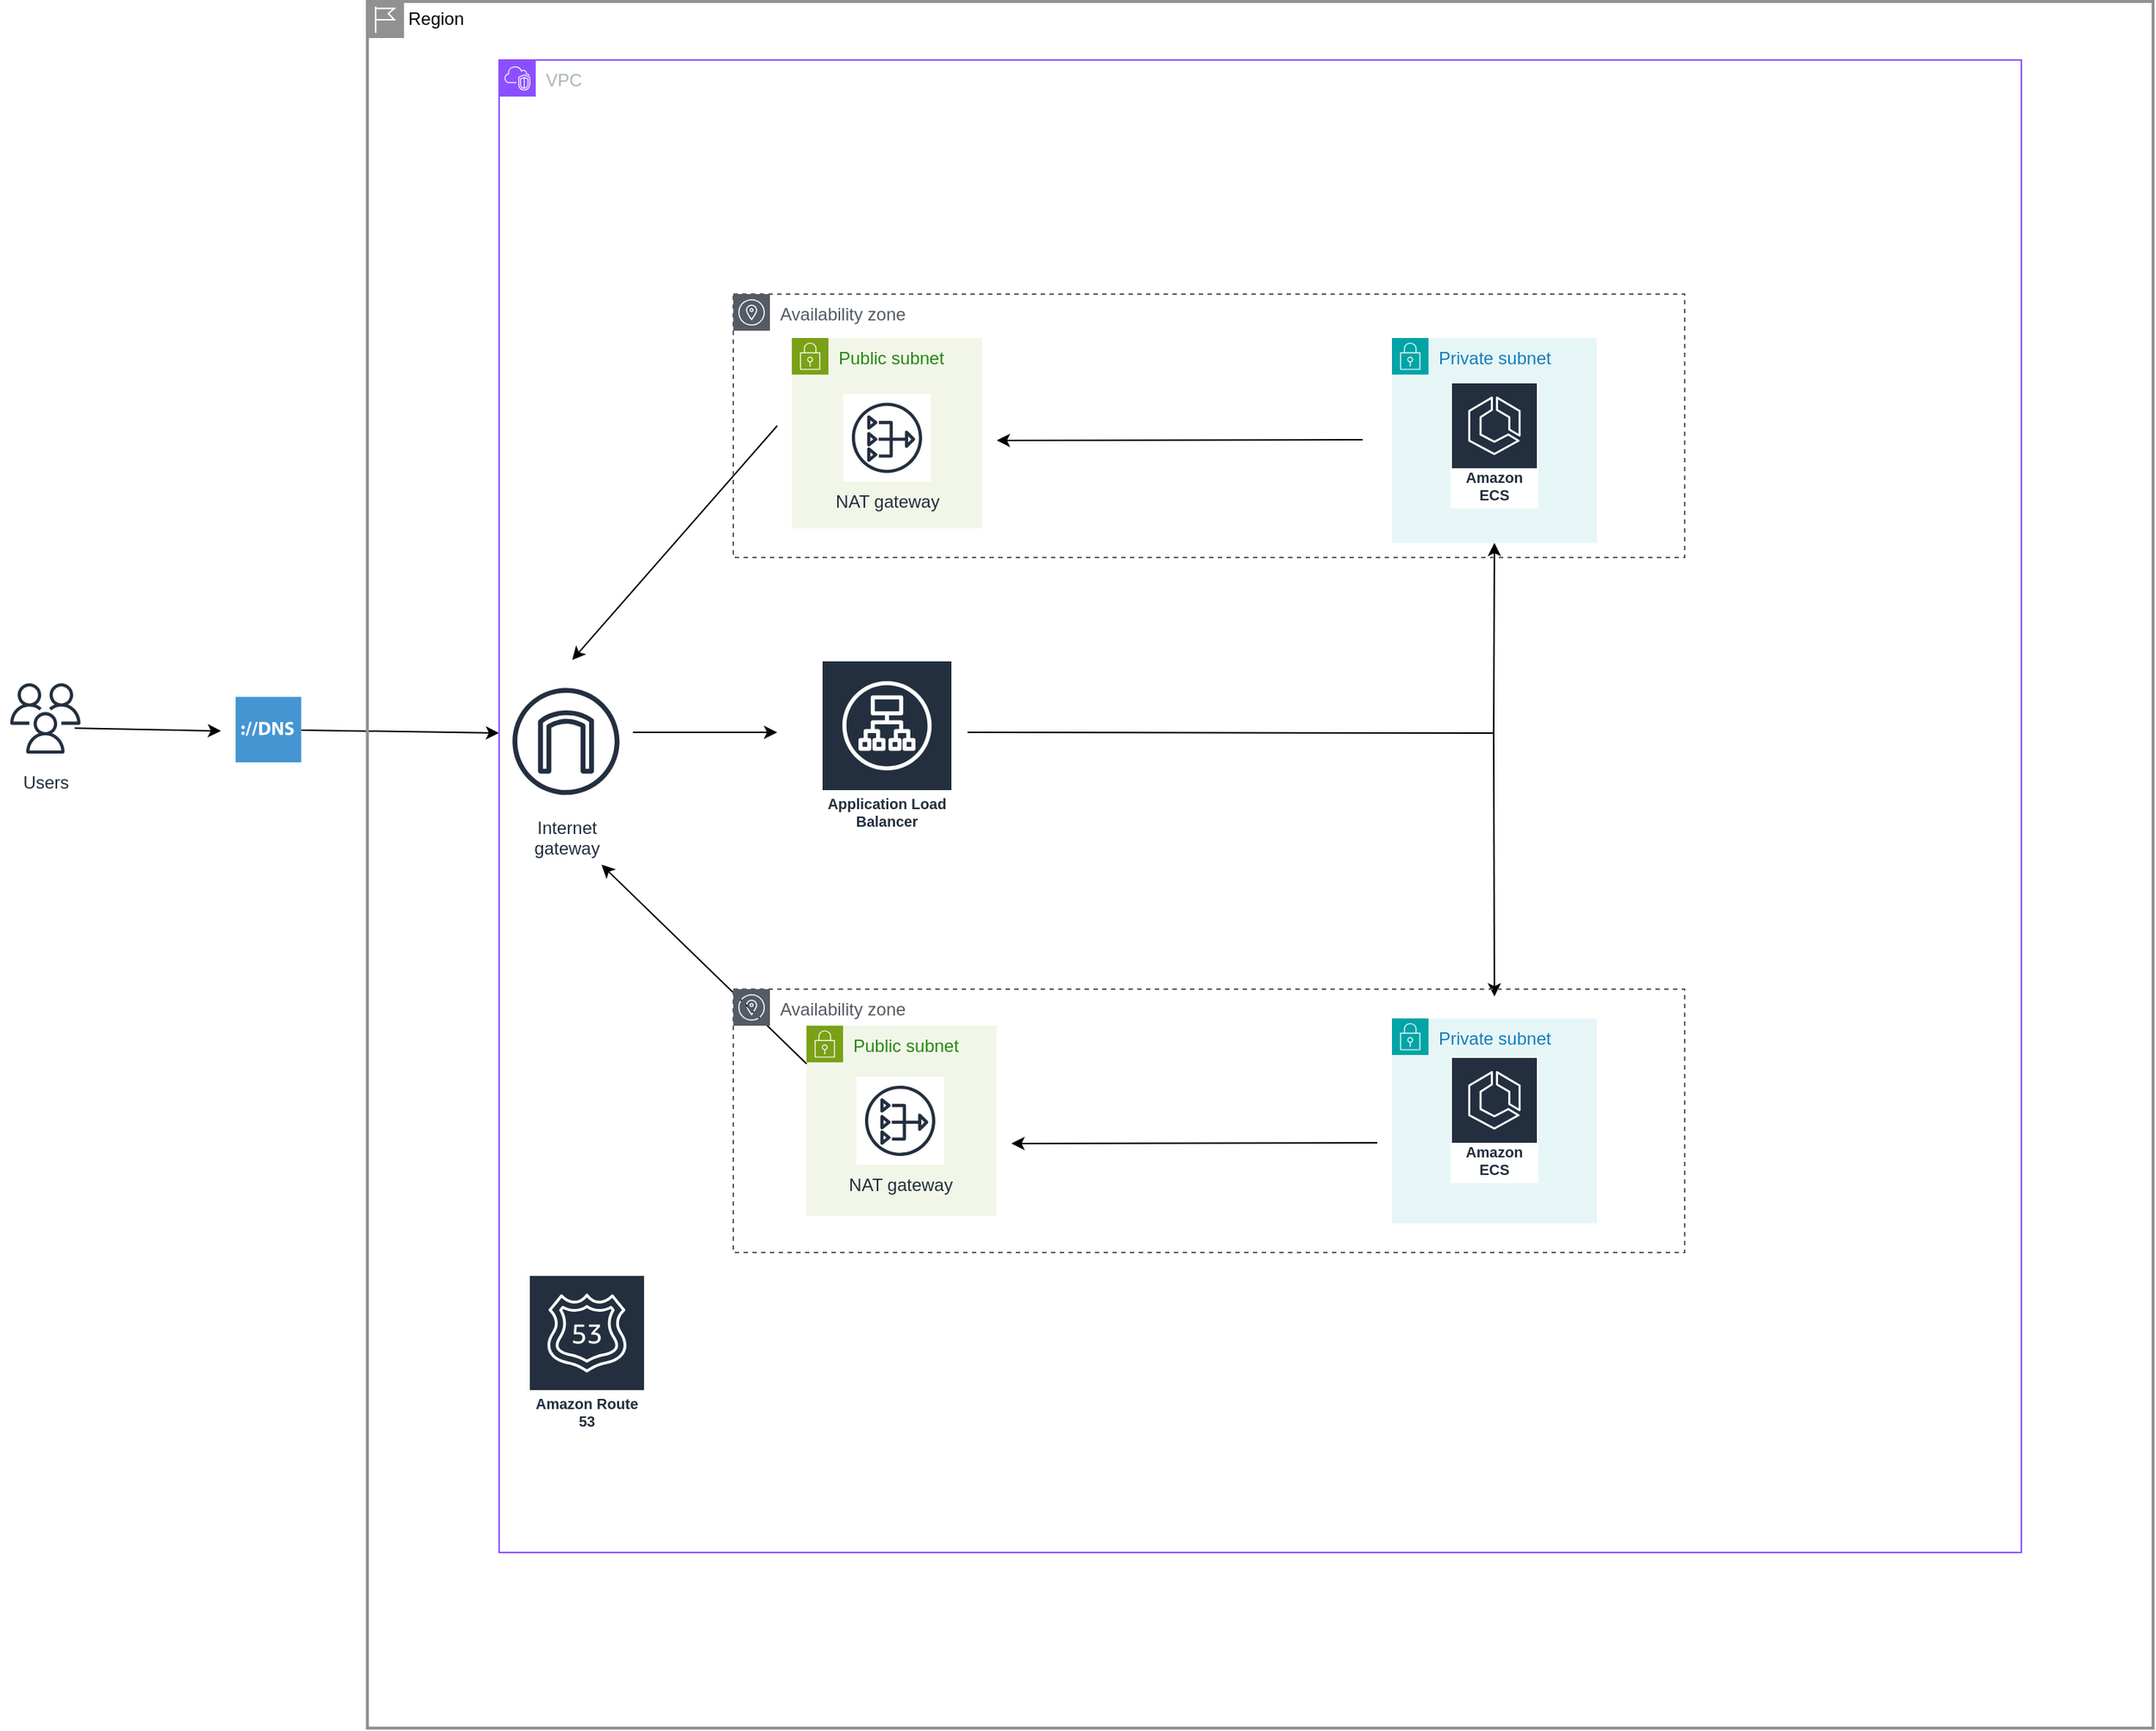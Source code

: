 <mxfile version="26.1.0">
  <diagram name="Page-1" id="GIOHX4QoqLwrt3tFOdUO">
    <mxGraphModel dx="1426" dy="1958" grid="1" gridSize="10" guides="1" tooltips="1" connect="1" arrows="1" fold="1" page="1" pageScale="1" pageWidth="827" pageHeight="1169" math="0" shadow="0">
      <root>
        <mxCell id="0" />
        <mxCell id="1" parent="0" />
        <mxCell id="M8O55_tZVBaM1rJx0aSC-2" value="Users" style="sketch=0;outlineConnect=0;fontColor=#232F3E;gradientColor=none;strokeColor=#232F3E;fillColor=#ffffff;dashed=0;verticalLabelPosition=bottom;verticalAlign=top;align=center;html=1;fontSize=12;fontStyle=0;aspect=fixed;shape=mxgraph.aws4.resourceIcon;resIcon=mxgraph.aws4.users;" vertex="1" parent="1">
          <mxGeometry x="10" y="280" width="60" height="60" as="geometry" />
        </mxCell>
        <mxCell id="M8O55_tZVBaM1rJx0aSC-35" value="" style="endArrow=classic;html=1;rounded=0;" edge="1" parent="1">
          <mxGeometry width="50" height="50" relative="1" as="geometry">
            <mxPoint x="720" y="270" as="sourcePoint" />
            <mxPoint x="720" y="270" as="targetPoint" />
            <Array as="points">
              <mxPoint x="720" y="270" />
            </Array>
          </mxGeometry>
        </mxCell>
        <mxCell id="M8O55_tZVBaM1rJx0aSC-36" value="" style="endArrow=classic;html=1;rounded=0;" edge="1" parent="1">
          <mxGeometry width="50" height="50" relative="1" as="geometry">
            <mxPoint x="730" y="280" as="sourcePoint" />
            <mxPoint x="730" y="280" as="targetPoint" />
            <Array as="points">
              <mxPoint x="730" y="280" />
            </Array>
          </mxGeometry>
        </mxCell>
        <mxCell id="M8O55_tZVBaM1rJx0aSC-14" value="Private subnet" style="points=[[0,0],[0.25,0],[0.5,0],[0.75,0],[1,0],[1,0.25],[1,0.5],[1,0.75],[1,1],[0.75,1],[0.5,1],[0.25,1],[0,1],[0,0.75],[0,0.5],[0,0.25]];outlineConnect=0;gradientColor=none;html=1;whiteSpace=wrap;fontSize=12;fontStyle=0;container=1;pointerEvents=0;collapsible=0;recursiveResize=0;shape=mxgraph.aws4.group;grIcon=mxgraph.aws4.group_security_group;grStroke=0;strokeColor=#00A4A6;fillColor=#E6F6F7;verticalAlign=top;align=left;spacingLeft=30;fontColor=#147EBA;dashed=0;direction=east;" vertex="1" parent="1">
          <mxGeometry x="960" y="50" width="140" height="140" as="geometry" />
        </mxCell>
        <mxCell id="M8O55_tZVBaM1rJx0aSC-19" value="Amazon ECS" style="sketch=0;outlineConnect=0;fontColor=#232F3E;gradientColor=none;strokeColor=#ffffff;fillColor=#232F3E;dashed=0;verticalLabelPosition=middle;verticalAlign=bottom;align=center;html=1;whiteSpace=wrap;fontSize=10;fontStyle=1;spacing=3;shape=mxgraph.aws4.productIcon;prIcon=mxgraph.aws4.ecs;" vertex="1" parent="M8O55_tZVBaM1rJx0aSC-14">
          <mxGeometry x="40" y="30" width="60" height="86.5" as="geometry" />
        </mxCell>
        <mxCell id="M8O55_tZVBaM1rJx0aSC-22" value="Private subnet" style="points=[[0,0],[0.25,0],[0.5,0],[0.75,0],[1,0],[1,0.25],[1,0.5],[1,0.75],[1,1],[0.75,1],[0.5,1],[0.25,1],[0,1],[0,0.75],[0,0.5],[0,0.25]];outlineConnect=0;gradientColor=none;html=1;whiteSpace=wrap;fontSize=12;fontStyle=0;container=1;pointerEvents=0;collapsible=0;recursiveResize=0;shape=mxgraph.aws4.group;grIcon=mxgraph.aws4.group_security_group;grStroke=0;strokeColor=#00A4A6;fillColor=#E6F6F7;verticalAlign=top;align=left;spacingLeft=30;fontColor=#147EBA;dashed=0;" vertex="1" parent="1">
          <mxGeometry x="960" y="515" width="140" height="140" as="geometry" />
        </mxCell>
        <mxCell id="M8O55_tZVBaM1rJx0aSC-23" value="Amazon ECS" style="sketch=0;outlineConnect=0;fontColor=#232F3E;gradientColor=none;strokeColor=#ffffff;fillColor=#232F3E;dashed=0;verticalLabelPosition=middle;verticalAlign=bottom;align=center;html=1;whiteSpace=wrap;fontSize=10;fontStyle=1;spacing=3;shape=mxgraph.aws4.productIcon;prIcon=mxgraph.aws4.ecs;" vertex="1" parent="M8O55_tZVBaM1rJx0aSC-22">
          <mxGeometry x="40" y="26" width="60" height="86.5" as="geometry" />
        </mxCell>
        <mxCell id="M8O55_tZVBaM1rJx0aSC-6" value="Application Load Balancer" style="sketch=0;outlineConnect=0;fontColor=#232F3E;gradientColor=none;strokeColor=#ffffff;fillColor=#232F3E;dashed=0;verticalLabelPosition=middle;verticalAlign=bottom;align=center;html=1;whiteSpace=wrap;fontSize=10;fontStyle=1;spacing=3;shape=mxgraph.aws4.productIcon;prIcon=mxgraph.aws4.application_load_balancer;" vertex="1" parent="1">
          <mxGeometry x="570" y="270" width="90" height="120" as="geometry" />
        </mxCell>
        <mxCell id="M8O55_tZVBaM1rJx0aSC-11" value="Public subnet" style="points=[[0,0],[0.25,0],[0.5,0],[0.75,0],[1,0],[1,0.25],[1,0.5],[1,0.75],[1,1],[0.75,1],[0.5,1],[0.25,1],[0,1],[0,0.75],[0,0.5],[0,0.25]];outlineConnect=0;gradientColor=none;html=1;whiteSpace=wrap;fontSize=12;fontStyle=0;container=1;pointerEvents=0;collapsible=0;recursiveResize=0;shape=mxgraph.aws4.group;grIcon=mxgraph.aws4.group_security_group;grStroke=0;strokeColor=#7AA116;fillColor=#F2F6E8;verticalAlign=top;align=left;spacingLeft=30;fontColor=#248814;dashed=0;" vertex="1" parent="1">
          <mxGeometry x="560" y="520" width="130" height="130" as="geometry" />
        </mxCell>
        <mxCell id="M8O55_tZVBaM1rJx0aSC-13" value="NAT gateway" style="sketch=0;outlineConnect=0;fontColor=#232F3E;gradientColor=none;strokeColor=#232F3E;fillColor=#ffffff;dashed=0;verticalLabelPosition=bottom;verticalAlign=top;align=center;html=1;fontSize=12;fontStyle=0;aspect=fixed;shape=mxgraph.aws4.resourceIcon;resIcon=mxgraph.aws4.nat_gateway;" vertex="1" parent="M8O55_tZVBaM1rJx0aSC-11">
          <mxGeometry x="34" y="35" width="60" height="60" as="geometry" />
        </mxCell>
        <mxCell id="M8O55_tZVBaM1rJx0aSC-10" value="Public subnet" style="points=[[0,0],[0.25,0],[0.5,0],[0.75,0],[1,0],[1,0.25],[1,0.5],[1,0.75],[1,1],[0.75,1],[0.5,1],[0.25,1],[0,1],[0,0.75],[0,0.5],[0,0.25]];outlineConnect=0;gradientColor=none;html=1;whiteSpace=wrap;fontSize=12;fontStyle=0;container=1;pointerEvents=0;collapsible=0;recursiveResize=0;shape=mxgraph.aws4.group;grIcon=mxgraph.aws4.group_security_group;grStroke=0;strokeColor=#7AA116;fillColor=#F2F6E8;verticalAlign=top;align=left;spacingLeft=30;fontColor=#248814;dashed=0;" vertex="1" parent="1">
          <mxGeometry x="550" y="50" width="130" height="130" as="geometry" />
        </mxCell>
        <mxCell id="M8O55_tZVBaM1rJx0aSC-29" value="NAT gateway" style="sketch=0;outlineConnect=0;fontColor=#232F3E;gradientColor=none;strokeColor=#232F3E;fillColor=#ffffff;dashed=0;verticalLabelPosition=bottom;verticalAlign=top;align=center;html=1;fontSize=12;fontStyle=0;aspect=fixed;shape=mxgraph.aws4.resourceIcon;resIcon=mxgraph.aws4.nat_gateway;" vertex="1" parent="M8O55_tZVBaM1rJx0aSC-10">
          <mxGeometry x="35" y="38.25" width="60" height="60" as="geometry" />
        </mxCell>
        <mxCell id="M8O55_tZVBaM1rJx0aSC-54" value="" style="endArrow=classic;html=1;rounded=0;" edge="1" parent="1" source="M8O55_tZVBaM1rJx0aSC-60">
          <mxGeometry width="50" height="50" relative="1" as="geometry">
            <mxPoint x="230" y="320" as="sourcePoint" />
            <mxPoint x="350" y="320" as="targetPoint" />
          </mxGeometry>
        </mxCell>
        <mxCell id="M8O55_tZVBaM1rJx0aSC-55" value="" style="endArrow=classic;html=1;rounded=0;" edge="1" parent="1">
          <mxGeometry width="50" height="50" relative="1" as="geometry">
            <mxPoint x="430" y="319.5" as="sourcePoint" />
            <mxPoint x="540" y="319.5" as="targetPoint" />
          </mxGeometry>
        </mxCell>
        <mxCell id="M8O55_tZVBaM1rJx0aSC-56" value="" style="endArrow=none;html=1;rounded=0;" edge="1" parent="1">
          <mxGeometry width="50" height="50" relative="1" as="geometry">
            <mxPoint x="670" y="319.5" as="sourcePoint" />
            <mxPoint x="1030" y="320" as="targetPoint" />
          </mxGeometry>
        </mxCell>
        <mxCell id="M8O55_tZVBaM1rJx0aSC-58" value="" style="endArrow=classic;html=1;rounded=0;entryX=0.5;entryY=1;entryDx=0;entryDy=0;" edge="1" parent="1" target="M8O55_tZVBaM1rJx0aSC-14">
          <mxGeometry width="50" height="50" relative="1" as="geometry">
            <mxPoint x="1029.5" y="320" as="sourcePoint" />
            <mxPoint x="1030" y="200" as="targetPoint" />
            <Array as="points" />
          </mxGeometry>
        </mxCell>
        <mxCell id="M8O55_tZVBaM1rJx0aSC-59" value="" style="endArrow=classic;html=1;rounded=0;" edge="1" parent="1">
          <mxGeometry width="50" height="50" relative="1" as="geometry">
            <mxPoint x="1029.5" y="320" as="sourcePoint" />
            <mxPoint x="1030" y="500" as="targetPoint" />
            <Array as="points" />
          </mxGeometry>
        </mxCell>
        <mxCell id="M8O55_tZVBaM1rJx0aSC-60" value="" style="shadow=0;dashed=0;html=1;strokeColor=none;fillColor=#4495D1;labelPosition=center;verticalLabelPosition=bottom;verticalAlign=top;align=center;outlineConnect=0;shape=mxgraph.veeam.dns;" vertex="1" parent="1">
          <mxGeometry x="170" y="295.2" width="44.8" height="44.8" as="geometry" />
        </mxCell>
        <mxCell id="M8O55_tZVBaM1rJx0aSC-61" value="" style="endArrow=classic;html=1;rounded=0;" edge="1" parent="1">
          <mxGeometry width="50" height="50" relative="1" as="geometry">
            <mxPoint x="60" y="316.645" as="sourcePoint" />
            <mxPoint x="160" y="318.563" as="targetPoint" />
          </mxGeometry>
        </mxCell>
        <mxCell id="M8O55_tZVBaM1rJx0aSC-62" value="" style="endArrow=classic;html=1;rounded=0;" edge="1" parent="1">
          <mxGeometry width="50" height="50" relative="1" as="geometry">
            <mxPoint x="940" y="119.5" as="sourcePoint" />
            <mxPoint x="690" y="120" as="targetPoint" />
          </mxGeometry>
        </mxCell>
        <mxCell id="M8O55_tZVBaM1rJx0aSC-63" value="" style="endArrow=classic;html=1;rounded=0;" edge="1" parent="1">
          <mxGeometry width="50" height="50" relative="1" as="geometry">
            <mxPoint x="540" y="110" as="sourcePoint" />
            <mxPoint x="400" y="270" as="targetPoint" />
          </mxGeometry>
        </mxCell>
        <mxCell id="M8O55_tZVBaM1rJx0aSC-64" value="" style="endArrow=classic;html=1;rounded=0;exitX=0;exitY=0.2;exitDx=0;exitDy=0;exitPerimeter=0;" edge="1" parent="1" source="M8O55_tZVBaM1rJx0aSC-11">
          <mxGeometry width="50" height="50" relative="1" as="geometry">
            <mxPoint x="550" y="530" as="sourcePoint" />
            <mxPoint x="420" y="410" as="targetPoint" />
          </mxGeometry>
        </mxCell>
        <mxCell id="M8O55_tZVBaM1rJx0aSC-66" value="" style="endArrow=classic;html=1;rounded=0;" edge="1" parent="1">
          <mxGeometry width="50" height="50" relative="1" as="geometry">
            <mxPoint x="950" y="600" as="sourcePoint" />
            <mxPoint x="700" y="600.5" as="targetPoint" />
          </mxGeometry>
        </mxCell>
        <mxCell id="M8O55_tZVBaM1rJx0aSC-69" value="Availability zone" style="sketch=0;outlineConnect=0;gradientColor=none;html=1;whiteSpace=wrap;fontSize=12;fontStyle=0;shape=mxgraph.aws4.group;grIcon=mxgraph.aws4.group_availability_zone;strokeColor=#545B64;fillColor=none;verticalAlign=top;align=left;spacingLeft=30;fontColor=#545B64;dashed=1;" vertex="1" parent="1">
          <mxGeometry x="510" y="20" width="650" height="180" as="geometry" />
        </mxCell>
        <mxCell id="M8O55_tZVBaM1rJx0aSC-70" value="Internet&#xa;gateway" style="sketch=0;outlineConnect=0;fontColor=#232F3E;gradientColor=none;strokeColor=#232F3E;fillColor=#ffffff;dashed=0;verticalLabelPosition=bottom;verticalAlign=top;align=center;html=1;fontSize=12;fontStyle=0;aspect=fixed;shape=mxgraph.aws4.resourceIcon;resIcon=mxgraph.aws4.internet_gateway;" vertex="1" parent="1">
          <mxGeometry x="350" y="280" width="91.4" height="91.4" as="geometry" />
        </mxCell>
        <mxCell id="M8O55_tZVBaM1rJx0aSC-71" value="Availability zone" style="sketch=0;outlineConnect=0;gradientColor=none;html=1;whiteSpace=wrap;fontSize=12;fontStyle=0;shape=mxgraph.aws4.group;grIcon=mxgraph.aws4.group_availability_zone;strokeColor=#545B64;fillColor=none;verticalAlign=top;align=left;spacingLeft=30;fontColor=#545B64;dashed=1;" vertex="1" parent="1">
          <mxGeometry x="510" y="495" width="650" height="180" as="geometry" />
        </mxCell>
        <mxCell id="M8O55_tZVBaM1rJx0aSC-72" value="VPC" style="points=[[0,0],[0.25,0],[0.5,0],[0.75,0],[1,0],[1,0.25],[1,0.5],[1,0.75],[1,1],[0.75,1],[0.5,1],[0.25,1],[0,1],[0,0.75],[0,0.5],[0,0.25]];outlineConnect=0;gradientColor=none;html=1;whiteSpace=wrap;fontSize=12;fontStyle=0;container=1;pointerEvents=0;collapsible=0;recursiveResize=0;shape=mxgraph.aws4.group;grIcon=mxgraph.aws4.group_vpc2;strokeColor=#8C4FFF;fillColor=none;verticalAlign=top;align=left;spacingLeft=30;fontColor=#AAB7B8;dashed=0;" vertex="1" parent="1">
          <mxGeometry x="350" y="-140" width="1040" height="1020" as="geometry" />
        </mxCell>
        <mxCell id="M8O55_tZVBaM1rJx0aSC-67" value="Amazon Route 53" style="sketch=0;outlineConnect=0;fontColor=#232F3E;gradientColor=none;strokeColor=#ffffff;fillColor=#232F3E;dashed=0;verticalLabelPosition=middle;verticalAlign=bottom;align=center;html=1;whiteSpace=wrap;fontSize=10;fontStyle=1;spacing=3;shape=mxgraph.aws4.productIcon;prIcon=mxgraph.aws4.route_53;" vertex="1" parent="M8O55_tZVBaM1rJx0aSC-72">
          <mxGeometry x="20" y="830" width="80" height="110" as="geometry" />
        </mxCell>
        <mxCell id="M8O55_tZVBaM1rJx0aSC-74" value="Region" style="shape=mxgraph.ibm.box;prType=region;fontStyle=0;verticalAlign=top;align=left;spacingLeft=32;spacingTop=4;fillColor=none;rounded=0;whiteSpace=wrap;html=1;strokeColor=#919191;strokeWidth=2;dashed=0;container=1;spacing=-4;collapsible=0;expand=0;recursiveResize=0;" vertex="1" parent="1">
          <mxGeometry x="260" y="-180" width="1220" height="1180" as="geometry" />
        </mxCell>
      </root>
    </mxGraphModel>
  </diagram>
</mxfile>
